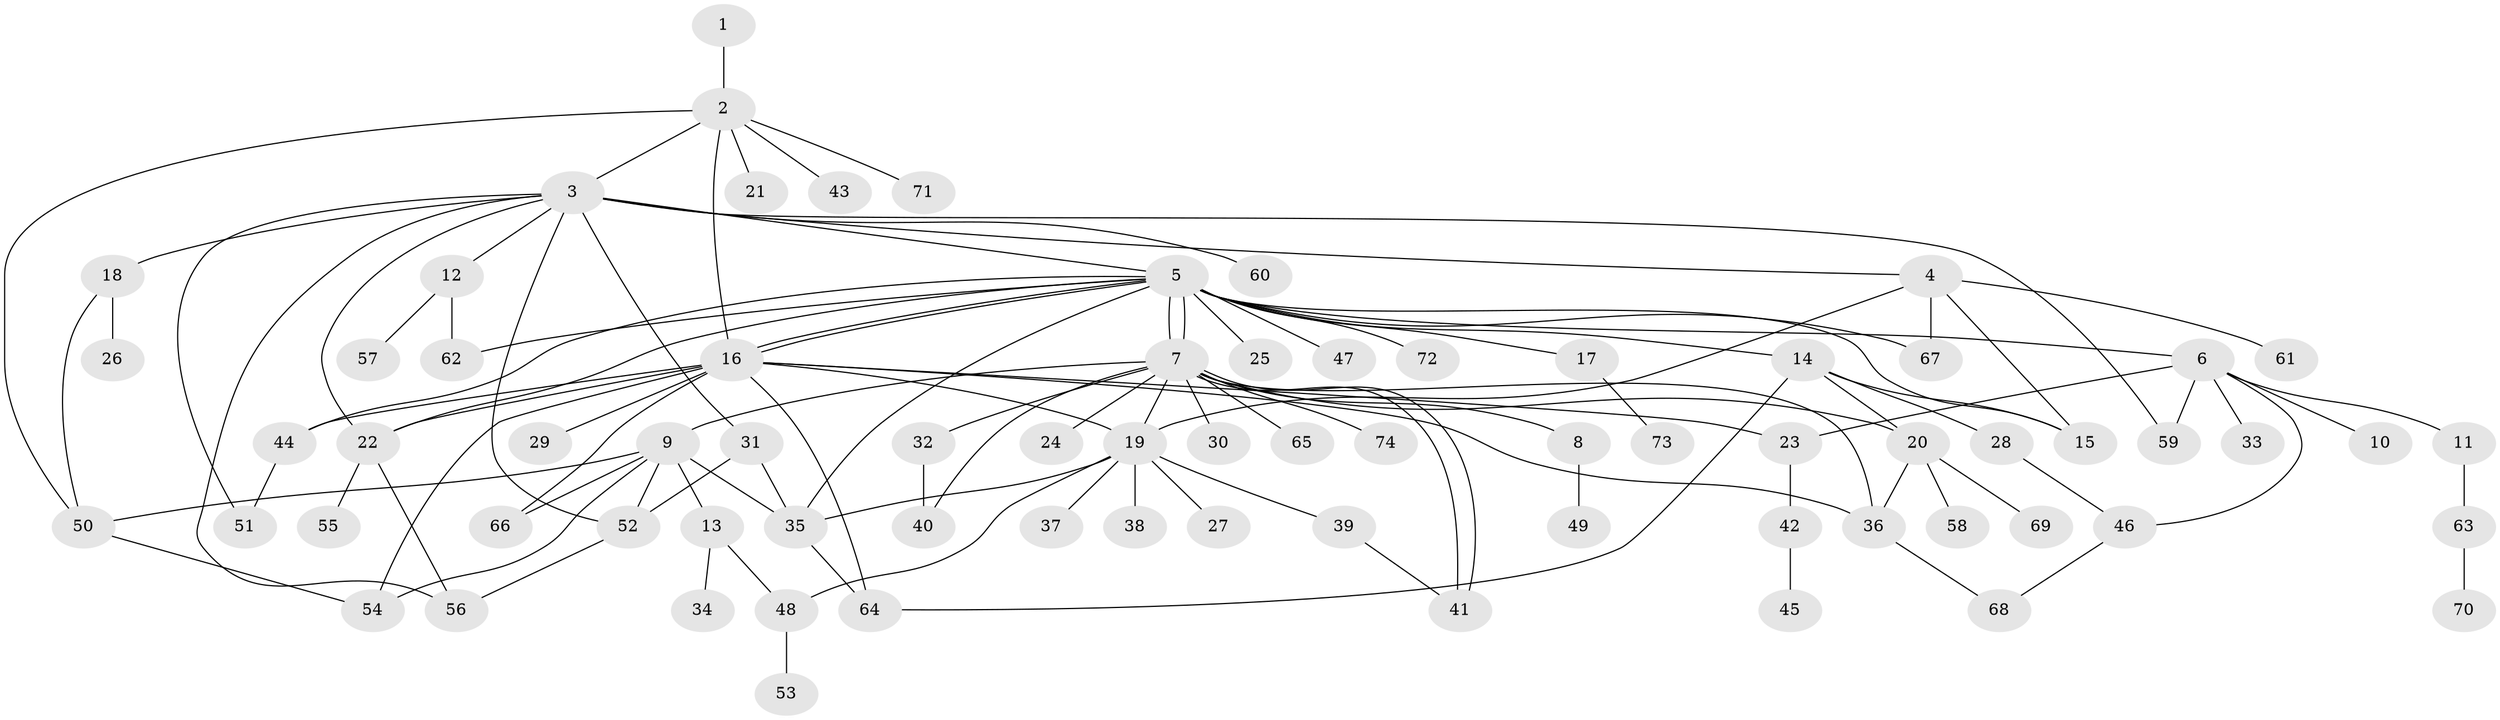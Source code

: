 // coarse degree distribution, {1: 0.4528301886792453, 6: 0.03773584905660377, 10: 0.018867924528301886, 4: 0.07547169811320754, 17: 0.018867924528301886, 13: 0.018867924528301886, 8: 0.03773584905660377, 2: 0.1320754716981132, 3: 0.1320754716981132, 12: 0.018867924528301886, 5: 0.05660377358490566}
// Generated by graph-tools (version 1.1) at 2025/51/02/27/25 19:51:54]
// undirected, 74 vertices, 111 edges
graph export_dot {
graph [start="1"]
  node [color=gray90,style=filled];
  1;
  2;
  3;
  4;
  5;
  6;
  7;
  8;
  9;
  10;
  11;
  12;
  13;
  14;
  15;
  16;
  17;
  18;
  19;
  20;
  21;
  22;
  23;
  24;
  25;
  26;
  27;
  28;
  29;
  30;
  31;
  32;
  33;
  34;
  35;
  36;
  37;
  38;
  39;
  40;
  41;
  42;
  43;
  44;
  45;
  46;
  47;
  48;
  49;
  50;
  51;
  52;
  53;
  54;
  55;
  56;
  57;
  58;
  59;
  60;
  61;
  62;
  63;
  64;
  65;
  66;
  67;
  68;
  69;
  70;
  71;
  72;
  73;
  74;
  1 -- 2;
  2 -- 3;
  2 -- 16;
  2 -- 21;
  2 -- 43;
  2 -- 50;
  2 -- 71;
  3 -- 4;
  3 -- 5;
  3 -- 12;
  3 -- 18;
  3 -- 22;
  3 -- 31;
  3 -- 51;
  3 -- 52;
  3 -- 56;
  3 -- 59;
  3 -- 60;
  4 -- 15;
  4 -- 19;
  4 -- 61;
  4 -- 67;
  5 -- 6;
  5 -- 7;
  5 -- 7;
  5 -- 14;
  5 -- 15;
  5 -- 16;
  5 -- 16;
  5 -- 17;
  5 -- 22;
  5 -- 25;
  5 -- 35;
  5 -- 44;
  5 -- 47;
  5 -- 62;
  5 -- 67;
  5 -- 72;
  6 -- 10;
  6 -- 11;
  6 -- 23;
  6 -- 33;
  6 -- 46;
  6 -- 59;
  7 -- 8;
  7 -- 9;
  7 -- 19;
  7 -- 20;
  7 -- 24;
  7 -- 30;
  7 -- 32;
  7 -- 36;
  7 -- 40;
  7 -- 41;
  7 -- 41;
  7 -- 65;
  7 -- 74;
  8 -- 49;
  9 -- 13;
  9 -- 35;
  9 -- 50;
  9 -- 52;
  9 -- 54;
  9 -- 66;
  11 -- 63;
  12 -- 57;
  12 -- 62;
  13 -- 34;
  13 -- 48;
  14 -- 15;
  14 -- 20;
  14 -- 28;
  14 -- 64;
  16 -- 19;
  16 -- 22;
  16 -- 23;
  16 -- 29;
  16 -- 36;
  16 -- 44;
  16 -- 54;
  16 -- 64;
  16 -- 66;
  17 -- 73;
  18 -- 26;
  18 -- 50;
  19 -- 27;
  19 -- 35;
  19 -- 37;
  19 -- 38;
  19 -- 39;
  19 -- 48;
  20 -- 36;
  20 -- 58;
  20 -- 69;
  22 -- 55;
  22 -- 56;
  23 -- 42;
  28 -- 46;
  31 -- 35;
  31 -- 52;
  32 -- 40;
  35 -- 64;
  36 -- 68;
  39 -- 41;
  42 -- 45;
  44 -- 51;
  46 -- 68;
  48 -- 53;
  50 -- 54;
  52 -- 56;
  63 -- 70;
}

